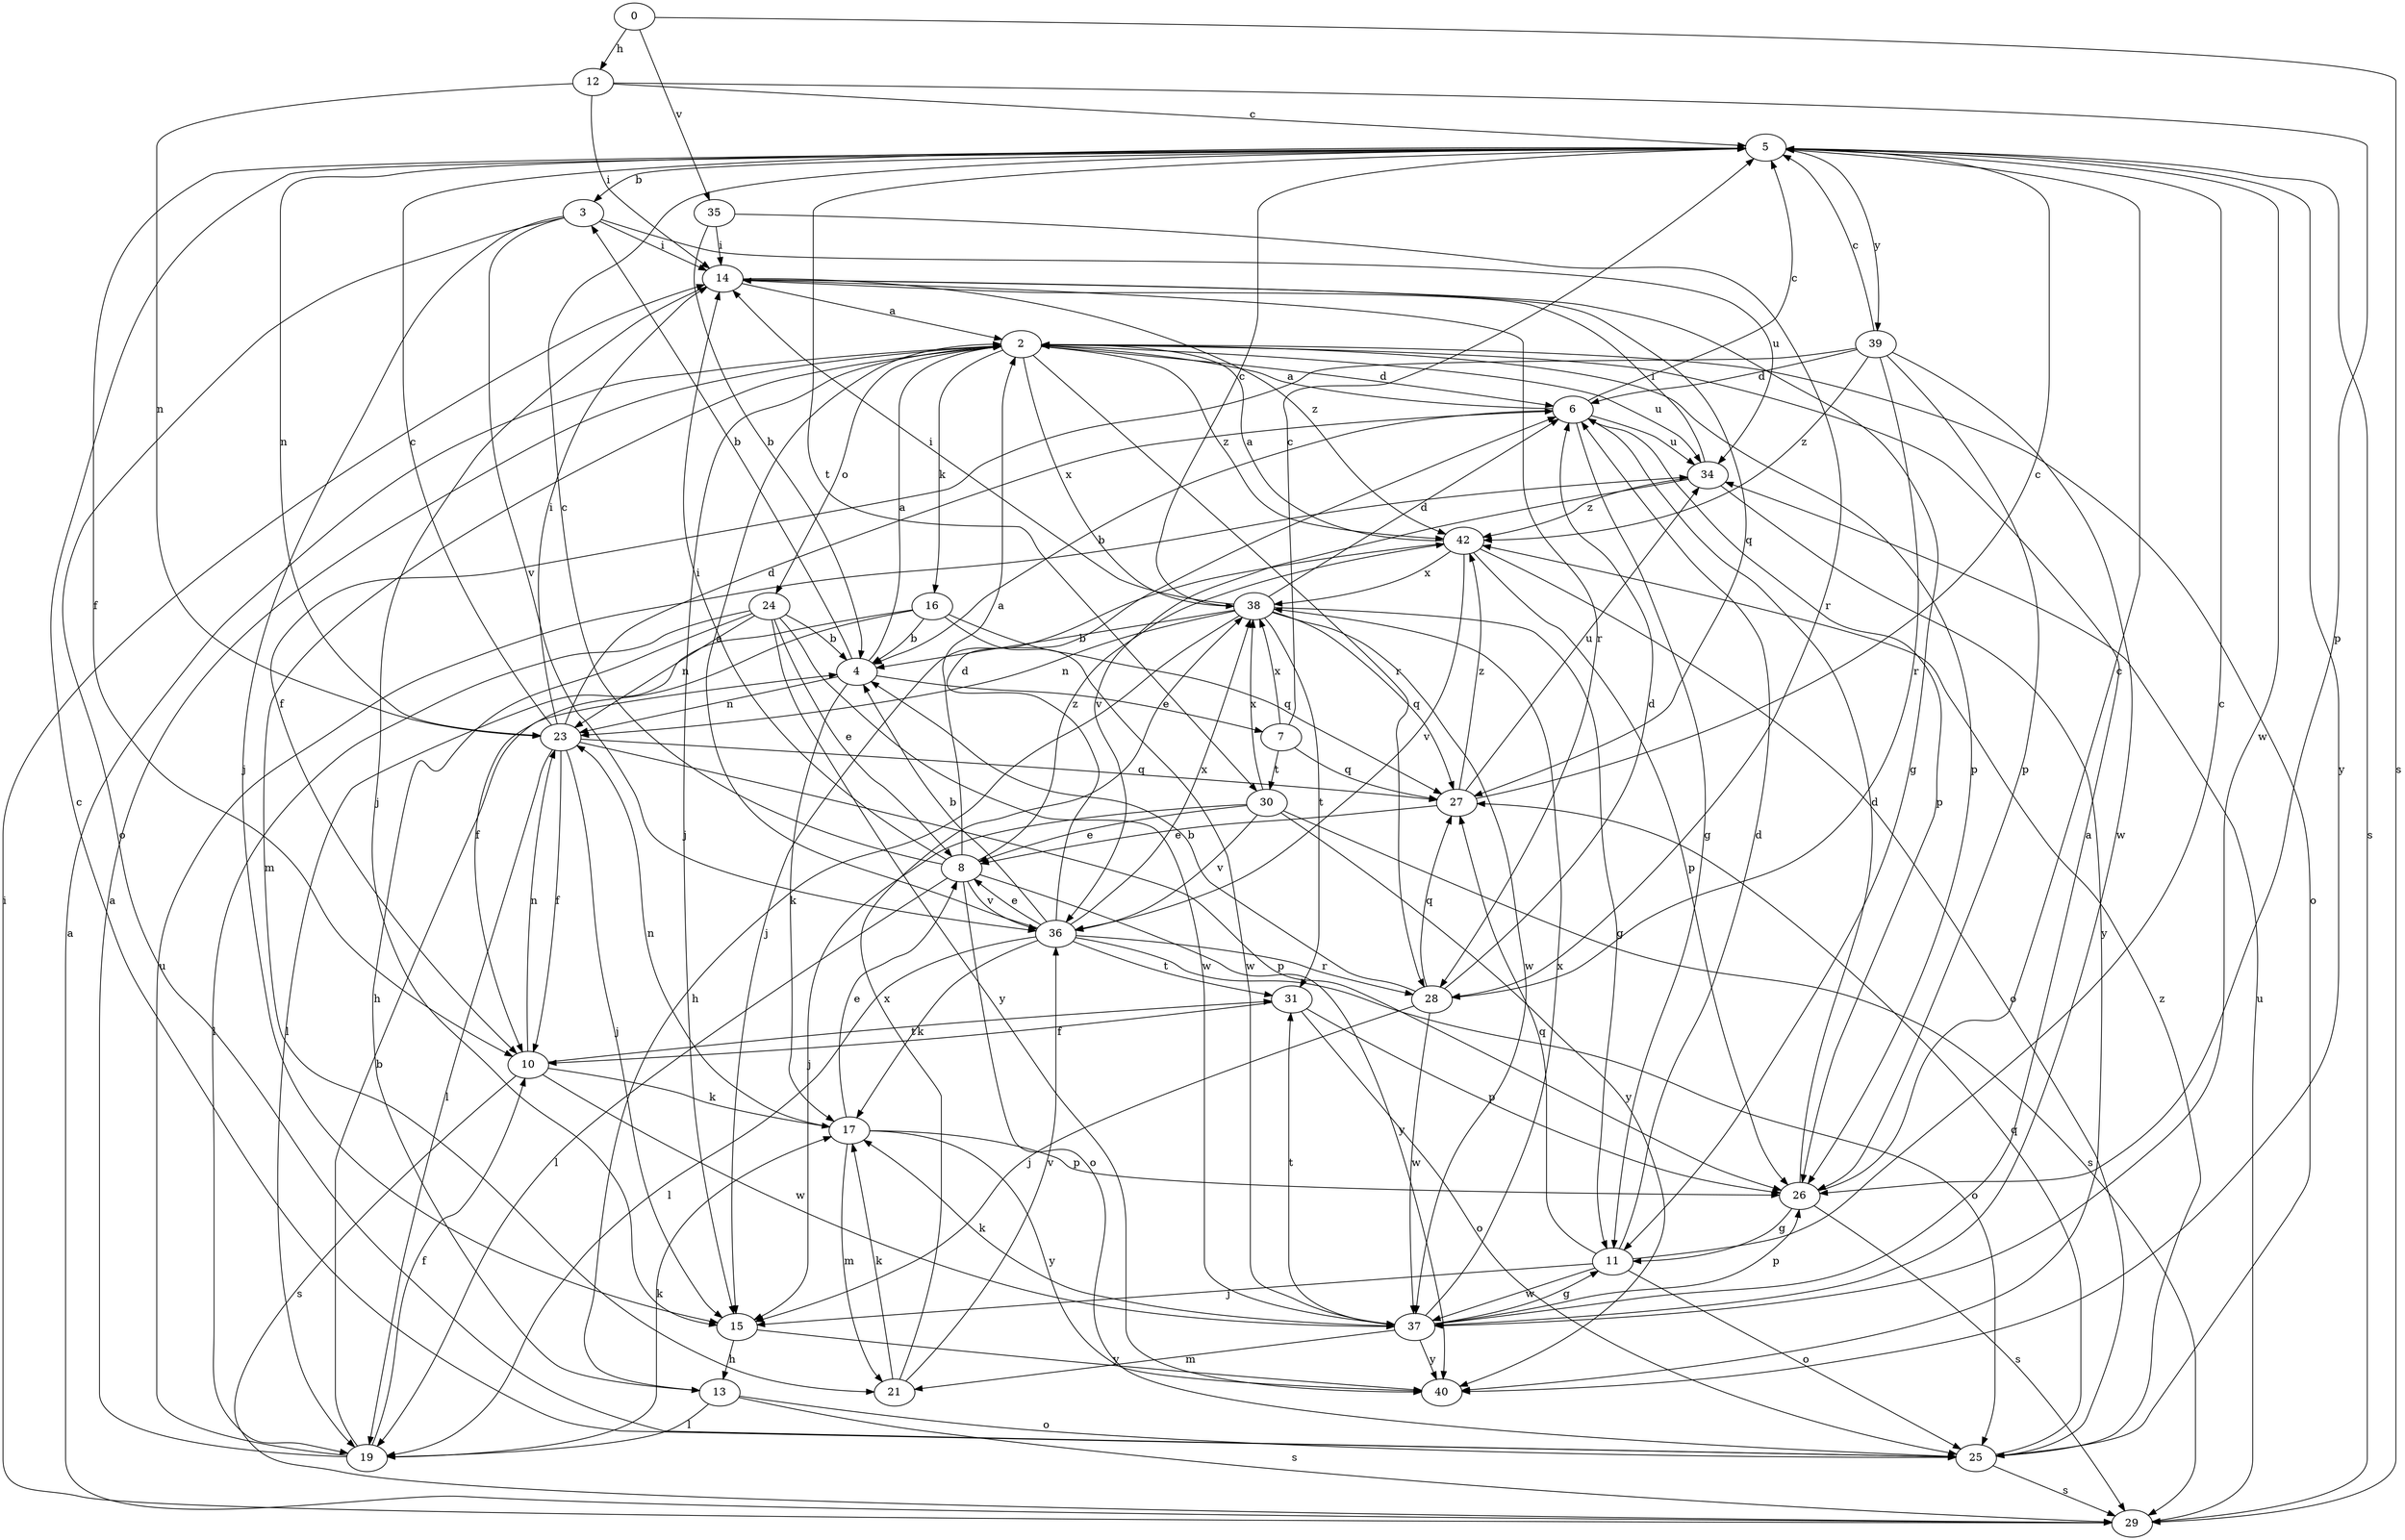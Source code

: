 strict digraph  {
0;
2;
3;
4;
5;
6;
7;
8;
10;
11;
12;
13;
14;
15;
16;
17;
19;
21;
23;
24;
25;
26;
27;
28;
29;
30;
31;
34;
35;
36;
37;
38;
39;
40;
42;
0 -> 12  [label=h];
0 -> 29  [label=s];
0 -> 35  [label=v];
2 -> 6  [label=d];
2 -> 15  [label=j];
2 -> 16  [label=k];
2 -> 21  [label=m];
2 -> 24  [label=o];
2 -> 25  [label=o];
2 -> 26  [label=p];
2 -> 28  [label=r];
2 -> 34  [label=u];
2 -> 38  [label=x];
2 -> 42  [label=z];
3 -> 14  [label=i];
3 -> 15  [label=j];
3 -> 25  [label=o];
3 -> 34  [label=u];
3 -> 36  [label=v];
4 -> 2  [label=a];
4 -> 3  [label=b];
4 -> 7  [label=e];
4 -> 17  [label=k];
4 -> 23  [label=n];
5 -> 3  [label=b];
5 -> 10  [label=f];
5 -> 23  [label=n];
5 -> 29  [label=s];
5 -> 30  [label=t];
5 -> 37  [label=w];
5 -> 39  [label=y];
5 -> 40  [label=y];
6 -> 2  [label=a];
6 -> 4  [label=b];
6 -> 5  [label=c];
6 -> 11  [label=g];
6 -> 26  [label=p];
6 -> 34  [label=u];
7 -> 5  [label=c];
7 -> 27  [label=q];
7 -> 30  [label=t];
7 -> 38  [label=x];
8 -> 2  [label=a];
8 -> 5  [label=c];
8 -> 14  [label=i];
8 -> 19  [label=l];
8 -> 25  [label=o];
8 -> 36  [label=v];
8 -> 40  [label=y];
8 -> 42  [label=z];
10 -> 17  [label=k];
10 -> 23  [label=n];
10 -> 29  [label=s];
10 -> 31  [label=t];
10 -> 37  [label=w];
11 -> 5  [label=c];
11 -> 6  [label=d];
11 -> 15  [label=j];
11 -> 25  [label=o];
11 -> 27  [label=q];
11 -> 37  [label=w];
12 -> 5  [label=c];
12 -> 14  [label=i];
12 -> 23  [label=n];
12 -> 26  [label=p];
13 -> 19  [label=l];
13 -> 25  [label=o];
13 -> 29  [label=s];
14 -> 2  [label=a];
14 -> 11  [label=g];
14 -> 15  [label=j];
14 -> 27  [label=q];
14 -> 28  [label=r];
14 -> 42  [label=z];
15 -> 13  [label=h];
15 -> 40  [label=y];
16 -> 4  [label=b];
16 -> 10  [label=f];
16 -> 19  [label=l];
16 -> 27  [label=q];
16 -> 37  [label=w];
17 -> 8  [label=e];
17 -> 21  [label=m];
17 -> 23  [label=n];
17 -> 26  [label=p];
17 -> 40  [label=y];
19 -> 2  [label=a];
19 -> 4  [label=b];
19 -> 10  [label=f];
19 -> 17  [label=k];
19 -> 34  [label=u];
21 -> 17  [label=k];
21 -> 36  [label=v];
21 -> 38  [label=x];
23 -> 5  [label=c];
23 -> 6  [label=d];
23 -> 10  [label=f];
23 -> 14  [label=i];
23 -> 15  [label=j];
23 -> 19  [label=l];
23 -> 26  [label=p];
23 -> 27  [label=q];
24 -> 4  [label=b];
24 -> 8  [label=e];
24 -> 13  [label=h];
24 -> 19  [label=l];
24 -> 23  [label=n];
24 -> 37  [label=w];
24 -> 40  [label=y];
25 -> 5  [label=c];
25 -> 27  [label=q];
25 -> 29  [label=s];
25 -> 42  [label=z];
26 -> 5  [label=c];
26 -> 6  [label=d];
26 -> 11  [label=g];
26 -> 29  [label=s];
27 -> 5  [label=c];
27 -> 8  [label=e];
27 -> 34  [label=u];
27 -> 42  [label=z];
28 -> 4  [label=b];
28 -> 6  [label=d];
28 -> 15  [label=j];
28 -> 27  [label=q];
28 -> 37  [label=w];
29 -> 2  [label=a];
29 -> 14  [label=i];
29 -> 34  [label=u];
30 -> 8  [label=e];
30 -> 15  [label=j];
30 -> 29  [label=s];
30 -> 36  [label=v];
30 -> 38  [label=x];
30 -> 40  [label=y];
31 -> 10  [label=f];
31 -> 25  [label=o];
31 -> 26  [label=p];
34 -> 14  [label=i];
34 -> 36  [label=v];
34 -> 40  [label=y];
34 -> 42  [label=z];
35 -> 4  [label=b];
35 -> 14  [label=i];
35 -> 28  [label=r];
36 -> 2  [label=a];
36 -> 4  [label=b];
36 -> 6  [label=d];
36 -> 8  [label=e];
36 -> 17  [label=k];
36 -> 19  [label=l];
36 -> 25  [label=o];
36 -> 28  [label=r];
36 -> 31  [label=t];
36 -> 38  [label=x];
37 -> 2  [label=a];
37 -> 11  [label=g];
37 -> 17  [label=k];
37 -> 21  [label=m];
37 -> 26  [label=p];
37 -> 31  [label=t];
37 -> 38  [label=x];
37 -> 40  [label=y];
38 -> 4  [label=b];
38 -> 5  [label=c];
38 -> 6  [label=d];
38 -> 11  [label=g];
38 -> 13  [label=h];
38 -> 14  [label=i];
38 -> 23  [label=n];
38 -> 27  [label=q];
38 -> 31  [label=t];
38 -> 37  [label=w];
39 -> 5  [label=c];
39 -> 6  [label=d];
39 -> 10  [label=f];
39 -> 26  [label=p];
39 -> 28  [label=r];
39 -> 37  [label=w];
39 -> 42  [label=z];
42 -> 2  [label=a];
42 -> 15  [label=j];
42 -> 25  [label=o];
42 -> 26  [label=p];
42 -> 36  [label=v];
42 -> 38  [label=x];
}
